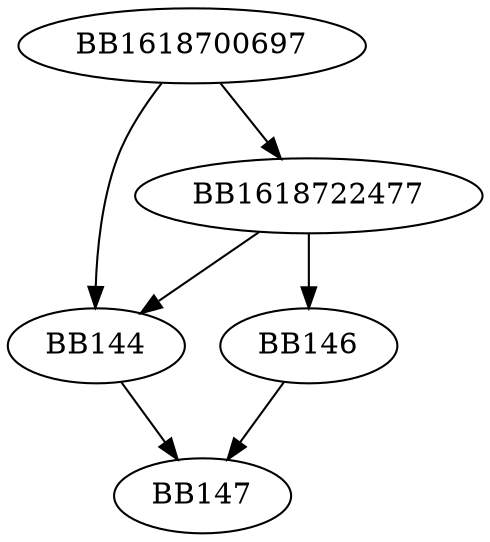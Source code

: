digraph G{
	BB1618700697->BB144;
	BB1618700697->BB1618722477;
	BB1618722477->BB144;
	BB1618722477->BB146;
	BB144->BB147;
	BB146->BB147;
}
